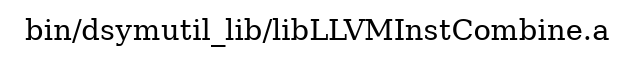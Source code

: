 digraph "bin/dsymutil_lib/libLLVMInstCombine.a" {
	label="bin/dsymutil_lib/libLLVMInstCombine.a";
	rankdir="LR"

}
